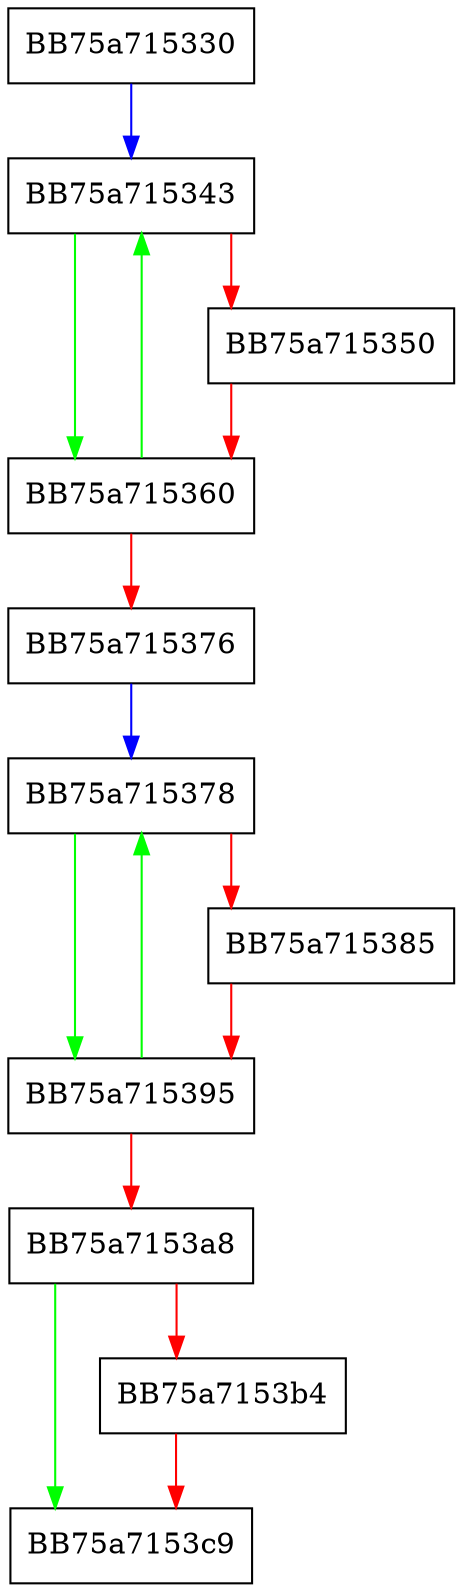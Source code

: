 digraph CleanupDefaultData {
  node [shape="box"];
  graph [splines=ortho];
  BB75a715330 -> BB75a715343 [color="blue"];
  BB75a715343 -> BB75a715360 [color="green"];
  BB75a715343 -> BB75a715350 [color="red"];
  BB75a715350 -> BB75a715360 [color="red"];
  BB75a715360 -> BB75a715343 [color="green"];
  BB75a715360 -> BB75a715376 [color="red"];
  BB75a715376 -> BB75a715378 [color="blue"];
  BB75a715378 -> BB75a715395 [color="green"];
  BB75a715378 -> BB75a715385 [color="red"];
  BB75a715385 -> BB75a715395 [color="red"];
  BB75a715395 -> BB75a715378 [color="green"];
  BB75a715395 -> BB75a7153a8 [color="red"];
  BB75a7153a8 -> BB75a7153c9 [color="green"];
  BB75a7153a8 -> BB75a7153b4 [color="red"];
  BB75a7153b4 -> BB75a7153c9 [color="red"];
}